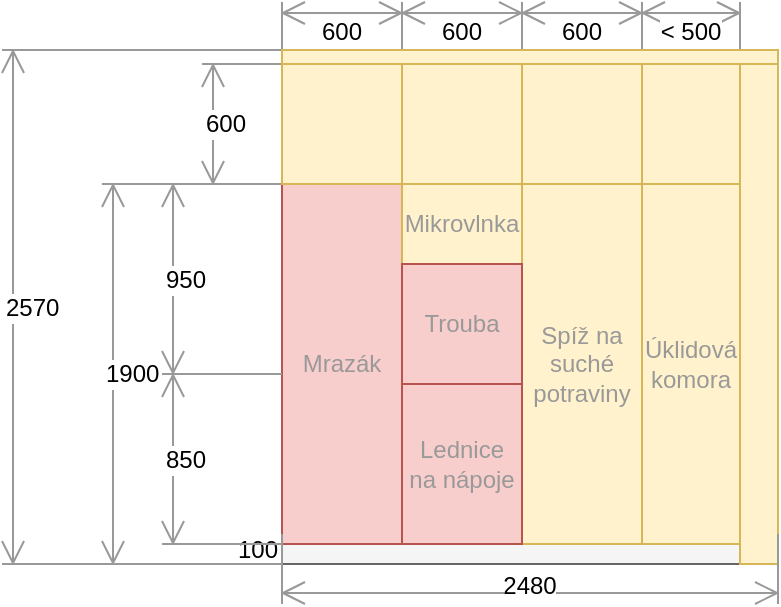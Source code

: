 <mxfile version="20.3.0" type="device"><diagram id="vtQquzI4iVmjjQQ1tL-T" name="Page-1"><mxGraphModel dx="970" dy="563" grid="1" gridSize="10" guides="1" tooltips="1" connect="1" arrows="1" fold="1" page="1" pageScale="1" pageWidth="1600" pageHeight="900" math="0" shadow="0"><root><mxCell id="0"/><mxCell id="1" parent="0"/><mxCell id="thXdoWXULZ0o-IUbp3jS-1" value="" style="rounded=0;whiteSpace=wrap;html=1;" parent="1" vertex="1"><mxGeometry x="360" y="333" width="248" height="257" as="geometry"/></mxCell><mxCell id="thXdoWXULZ0o-IUbp3jS-2" value="" style="rounded=0;whiteSpace=wrap;html=1;fillColor=#f5f5f5;fontColor=#333333;strokeColor=#666666;" parent="1" vertex="1"><mxGeometry x="360" y="580" width="248" height="10" as="geometry"/></mxCell><mxCell id="thXdoWXULZ0o-IUbp3jS-4" value="Mrazák" style="rounded=0;whiteSpace=wrap;html=1;fillColor=#f8cecc;strokeColor=#b85450;fontColor=#999999;" parent="1" vertex="1"><mxGeometry x="360" y="400" width="60" height="180" as="geometry"/></mxCell><mxCell id="thXdoWXULZ0o-IUbp3jS-5" value="100" style="shape=dimension;direction=south;whiteSpace=wrap;html=1;align=right;points=[];verticalAlign=middle;labelBackgroundColor=#ffffff;strokeColor=none;" parent="1" vertex="1"><mxGeometry x="320" y="575" width="40" height="15" as="geometry"/></mxCell><mxCell id="thXdoWXULZ0o-IUbp3jS-7" value="950" style="shape=dimension;direction=south;whiteSpace=wrap;html=1;align=left;points=[];verticalAlign=middle;labelBackgroundColor=#ffffff;strokeColor=#999999;" parent="1" vertex="1"><mxGeometry x="300" y="400" width="60" height="95" as="geometry"/></mxCell><mxCell id="thXdoWXULZ0o-IUbp3jS-9" value="600" style="shape=dimension;direction=south;whiteSpace=wrap;html=1;align=left;points=[];verticalAlign=middle;labelBackgroundColor=#ffffff;strokeColor=#999999;" parent="1" vertex="1"><mxGeometry x="320" y="340" width="40" height="60" as="geometry"/></mxCell><mxCell id="thXdoWXULZ0o-IUbp3jS-10" value="1900" style="shape=dimension;direction=south;whiteSpace=wrap;html=1;align=left;points=[];verticalAlign=middle;labelBackgroundColor=#ffffff;strokeColor=#999999;" parent="1" vertex="1"><mxGeometry x="270" y="400" width="90" height="190" as="geometry"/></mxCell><mxCell id="thXdoWXULZ0o-IUbp3jS-15" value="" style="rounded=0;whiteSpace=wrap;html=1;fillColor=#fff2cc;strokeColor=#d6b656;" parent="1" vertex="1"><mxGeometry x="420" y="340" width="60" height="60" as="geometry"/></mxCell><mxCell id="thXdoWXULZ0o-IUbp3jS-16" value="" style="rounded=0;whiteSpace=wrap;html=1;fillColor=#fff2cc;strokeColor=#d6b656;" parent="1" vertex="1"><mxGeometry x="420" y="495" width="60" height="85" as="geometry"/></mxCell><mxCell id="thXdoWXULZ0o-IUbp3jS-20" value="" style="rounded=0;whiteSpace=wrap;html=1;fillColor=#fff2cc;strokeColor=#d6b656;" parent="1" vertex="1"><mxGeometry x="480" y="340" width="60" height="60" as="geometry"/></mxCell><mxCell id="thXdoWXULZ0o-IUbp3jS-23" value="Úklidová&lt;br&gt;komora" style="rounded=0;whiteSpace=wrap;html=1;fillColor=#fff2cc;strokeColor=#d6b656;fontColor=#999999;" parent="1" vertex="1"><mxGeometry x="540" y="400" width="49" height="180" as="geometry"/></mxCell><mxCell id="thXdoWXULZ0o-IUbp3jS-25" value="" style="rounded=0;whiteSpace=wrap;html=1;fillColor=#fff2cc;strokeColor=#d6b656;" parent="1" vertex="1"><mxGeometry x="540" y="340" width="49" height="60" as="geometry"/></mxCell><mxCell id="thXdoWXULZ0o-IUbp3jS-26" value="" style="rounded=0;whiteSpace=wrap;html=1;fillColor=#fff2cc;strokeColor=#d6b656;" parent="1" vertex="1"><mxGeometry x="589" y="340" width="19" height="250" as="geometry"/></mxCell><mxCell id="thXdoWXULZ0o-IUbp3jS-27" value="2480" style="shape=dimension;direction=east;whiteSpace=wrap;html=1;align=center;points=[];verticalAlign=bottom;spacingTop=-8;labelBackgroundColor=#ffffff;strokeColor=#999999;" parent="1" vertex="1"><mxGeometry x="360" y="575" width="248" height="35" as="geometry"/></mxCell><mxCell id="thXdoWXULZ0o-IUbp3jS-28" value="600" style="shape=dimension;direction=west;whiteSpace=wrap;html=1;align=center;points=[];verticalAlign=middle;labelBackgroundColor=#ffffff;strokeColor=#999999;" parent="1" vertex="1"><mxGeometry x="360" y="309" width="60" height="30" as="geometry"/></mxCell><mxCell id="thXdoWXULZ0o-IUbp3jS-29" value="600" style="shape=dimension;direction=west;whiteSpace=wrap;html=1;align=center;points=[];verticalAlign=middle;labelBackgroundColor=#ffffff;strokeColor=#999999;" parent="1" vertex="1"><mxGeometry x="420" y="309" width="60" height="30" as="geometry"/></mxCell><mxCell id="thXdoWXULZ0o-IUbp3jS-30" value="600" style="shape=dimension;direction=west;whiteSpace=wrap;html=1;align=center;points=[];verticalAlign=middle;labelBackgroundColor=#ffffff;strokeColor=#999999;" parent="1" vertex="1"><mxGeometry x="480" y="309" width="60" height="30" as="geometry"/></mxCell><mxCell id="thXdoWXULZ0o-IUbp3jS-31" value="&amp;lt; 500" style="shape=dimension;direction=west;whiteSpace=wrap;html=1;align=center;points=[];verticalAlign=middle;labelBackgroundColor=#ffffff;strokeColor=#999999;" parent="1" vertex="1"><mxGeometry x="540" y="309" width="49" height="30" as="geometry"/></mxCell><mxCell id="thXdoWXULZ0o-IUbp3jS-13" value="Spíž na suché potraviny" style="rounded=0;whiteSpace=wrap;html=1;fillColor=#fff2cc;strokeColor=#d6b656;fontColor=#999999;" parent="1" vertex="1"><mxGeometry x="480" y="400" width="60" height="180" as="geometry"/></mxCell><mxCell id="thXdoWXULZ0o-IUbp3jS-34" value="" style="shape=dimension;direction=west;whiteSpace=wrap;html=1;align=center;points=[];verticalAlign=middle;labelBackgroundColor=#ffffff;strokeColor=none;" parent="1" vertex="1"><mxGeometry x="595" y="309" width="12" height="30" as="geometry"/></mxCell><mxCell id="XLA-jccT_AFtEosVJOcE-8" value="2570" style="shape=dimension;direction=south;whiteSpace=wrap;html=1;align=left;points=[];verticalAlign=middle;labelBackgroundColor=#ffffff;strokeColor=#999999;" parent="1" vertex="1"><mxGeometry x="220" y="333" width="140" height="257" as="geometry"/></mxCell><mxCell id="XLA-jccT_AFtEosVJOcE-9" value="" style="rounded=0;whiteSpace=wrap;html=1;fillColor=#fff2cc;strokeColor=#d6b656;" parent="1" vertex="1"><mxGeometry x="360" y="340" width="60" height="60" as="geometry"/></mxCell><mxCell id="uPZTr6VU6R-M-8eF6N0f-1" value="850" style="shape=dimension;direction=south;whiteSpace=wrap;html=1;align=left;points=[];verticalAlign=middle;labelBackgroundColor=#ffffff;strokeColor=#999999;" parent="1" vertex="1"><mxGeometry x="300" y="495" width="60" height="85" as="geometry"/></mxCell><mxCell id="oxquYnAIyyq6WsF-ylsq-1" value="" style="rounded=0;whiteSpace=wrap;html=1;fillColor=#fff2cc;strokeColor=#d6b656;" parent="1" vertex="1"><mxGeometry x="360" y="333" width="248" height="7" as="geometry"/></mxCell><mxCell id="XLA-jccT_AFtEosVJOcE-15" value="Mikrovlnka" style="rounded=0;whiteSpace=wrap;html=1;fillColor=#fff2cc;strokeColor=#d6b656;fontColor=#999999;" parent="1" vertex="1"><mxGeometry x="420" y="400" width="60" height="40" as="geometry"/></mxCell><mxCell id="thXdoWXULZ0o-IUbp3jS-17" value="Trouba" style="rounded=0;whiteSpace=wrap;html=1;fillColor=#f8cecc;strokeColor=#b85450;fontColor=#999999;" parent="1" vertex="1"><mxGeometry x="420" y="440" width="60" height="60" as="geometry"/></mxCell><mxCell id="8dlef-8A2v2d6YYQT0RH-1" value="Lednice na nápoje" style="rounded=0;whiteSpace=wrap;html=1;fillColor=#f8cecc;strokeColor=#b85450;fontColor=#999999;" vertex="1" parent="1"><mxGeometry x="420" y="500" width="60" height="80" as="geometry"/></mxCell></root></mxGraphModel></diagram></mxfile>